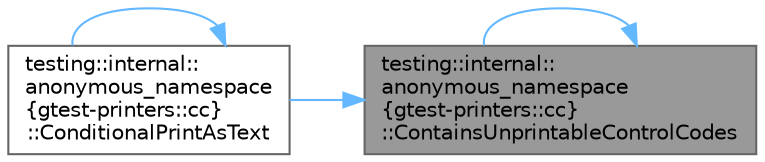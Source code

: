 digraph "testing::internal::anonymous_namespace{gtest-printers::cc}::ContainsUnprintableControlCodes"
{
 // LATEX_PDF_SIZE
  bgcolor="transparent";
  edge [fontname=Helvetica,fontsize=10,labelfontname=Helvetica,labelfontsize=10];
  node [fontname=Helvetica,fontsize=10,shape=box,height=0.2,width=0.4];
  rankdir="RL";
  Node1 [id="Node000001",label="testing::internal::\lanonymous_namespace\l\{gtest-printers::cc\}\l::ContainsUnprintableControlCodes",height=0.2,width=0.4,color="gray40", fillcolor="grey60", style="filled", fontcolor="black",tooltip=" "];
  Node1 -> Node2 [id="edge1_Node000001_Node000002",dir="back",color="steelblue1",style="solid",tooltip=" "];
  Node2 [id="Node000002",label="testing::internal::\lanonymous_namespace\l\{gtest-printers::cc\}\l::ConditionalPrintAsText",height=0.2,width=0.4,color="grey40", fillcolor="white", style="filled",URL="$namespacetesting_1_1internal_1_1anonymous__namespace_02gtest-printers_8cc_03.html#a2f044ef277189ad60d5d359cf4f63f00",tooltip=" "];
  Node2 -> Node2 [id="edge2_Node000002_Node000002",dir="back",color="steelblue1",style="solid",tooltip=" "];
  Node1 -> Node1 [id="edge3_Node000001_Node000001",dir="back",color="steelblue1",style="solid",tooltip=" "];
}
